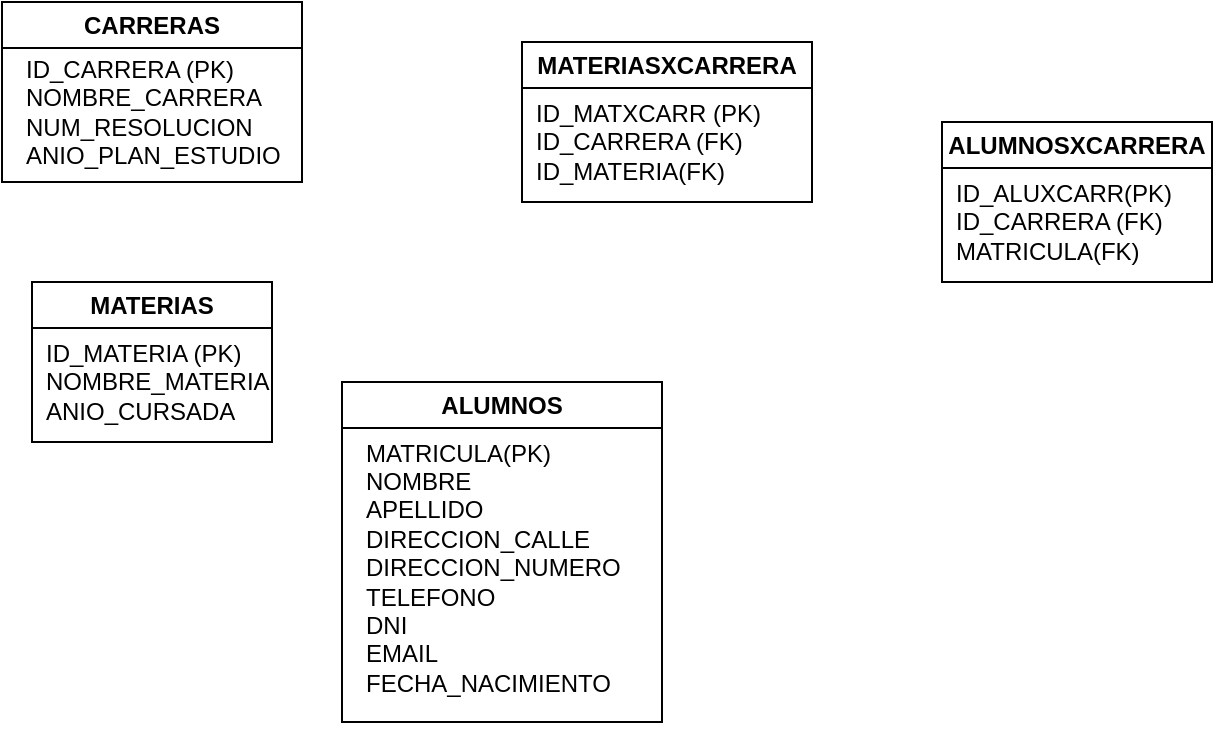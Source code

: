 <mxfile version="24.7.16">
  <diagram name="Página-1" id="NfPrVVcTNH_jaM6oXlir">
    <mxGraphModel dx="1599" dy="323" grid="1" gridSize="10" guides="1" tooltips="1" connect="1" arrows="1" fold="1" page="1" pageScale="1" pageWidth="827" pageHeight="1169" math="0" shadow="0">
      <root>
        <mxCell id="0" />
        <mxCell id="1" parent="0" />
        <mxCell id="BpbL2CLXbk11PD9w6e_h-2" value="CARRERAS" style="swimlane;whiteSpace=wrap;html=1;" vertex="1" parent="1">
          <mxGeometry x="-780" y="40" width="150" height="90" as="geometry" />
        </mxCell>
        <mxCell id="BpbL2CLXbk11PD9w6e_h-3" value="ID_CARRERA (PK)&lt;div&gt;NOMBRE_CARRERA&lt;/div&gt;&lt;div&gt;NUM_RESOLUCION&lt;/div&gt;&lt;div&gt;ANIO_PLAN_ESTUDIO&lt;/div&gt;" style="text;html=1;align=left;verticalAlign=middle;resizable=0;points=[];autosize=1;strokeColor=none;fillColor=none;" vertex="1" parent="BpbL2CLXbk11PD9w6e_h-2">
          <mxGeometry x="10" y="20" width="150" height="70" as="geometry" />
        </mxCell>
        <mxCell id="BpbL2CLXbk11PD9w6e_h-5" value="MATERIAS" style="swimlane;whiteSpace=wrap;html=1;" vertex="1" parent="1">
          <mxGeometry x="-765" y="180" width="120" height="80" as="geometry" />
        </mxCell>
        <mxCell id="BpbL2CLXbk11PD9w6e_h-6" value="ID_MATERIA (PK)&lt;div&gt;NOMBRE_MATERIA&lt;/div&gt;&lt;div&gt;ANIO_CURSADA&lt;/div&gt;" style="text;html=1;align=left;verticalAlign=middle;resizable=0;points=[];autosize=1;strokeColor=none;fillColor=none;" vertex="1" parent="BpbL2CLXbk11PD9w6e_h-5">
          <mxGeometry x="5" y="20" width="140" height="60" as="geometry" />
        </mxCell>
        <mxCell id="BpbL2CLXbk11PD9w6e_h-8" value="MATERIASXCARRERA" style="swimlane;whiteSpace=wrap;html=1;" vertex="1" parent="1">
          <mxGeometry x="-520" y="60" width="145" height="80" as="geometry" />
        </mxCell>
        <mxCell id="BpbL2CLXbk11PD9w6e_h-9" value="ID_MATXCARR (PK)&lt;div&gt;ID_CARRERA (FK)&lt;/div&gt;&lt;div&gt;ID_MATERIA(FK)&lt;/div&gt;" style="text;html=1;align=left;verticalAlign=middle;resizable=0;points=[];autosize=1;strokeColor=none;fillColor=none;" vertex="1" parent="BpbL2CLXbk11PD9w6e_h-8">
          <mxGeometry x="5" y="20" width="140" height="60" as="geometry" />
        </mxCell>
        <mxCell id="BpbL2CLXbk11PD9w6e_h-10" value="ALUMNOS" style="swimlane;whiteSpace=wrap;html=1;" vertex="1" parent="1">
          <mxGeometry x="-610" y="230" width="160" height="170" as="geometry" />
        </mxCell>
        <mxCell id="BpbL2CLXbk11PD9w6e_h-11" value="MATRICULA(PK)&lt;div&gt;NOMBRE&lt;/div&gt;&lt;div&gt;APELLIDO&lt;/div&gt;&lt;div&gt;DIRECCION_CALLE&lt;/div&gt;&lt;div&gt;DIRECCION_NUMERO&lt;/div&gt;&lt;div&gt;TELEFONO&lt;/div&gt;&lt;div&gt;DNI&lt;/div&gt;&lt;div&gt;EMAIL&lt;/div&gt;&lt;div&gt;FECHA_NACIMIENTO&lt;/div&gt;&lt;div&gt;&lt;br&gt;&lt;/div&gt;" style="text;html=1;align=left;verticalAlign=middle;resizable=0;points=[];autosize=1;strokeColor=none;fillColor=none;" vertex="1" parent="BpbL2CLXbk11PD9w6e_h-10">
          <mxGeometry x="10" y="20" width="150" height="160" as="geometry" />
        </mxCell>
        <mxCell id="BpbL2CLXbk11PD9w6e_h-13" value="ALUMNOSXCARRERA" style="swimlane;whiteSpace=wrap;html=1;startSize=23;" vertex="1" parent="1">
          <mxGeometry x="-310" y="100" width="135" height="80" as="geometry" />
        </mxCell>
        <mxCell id="BpbL2CLXbk11PD9w6e_h-14" value="ID_ALUXCARR(PK)&lt;div&gt;ID_CARRERA (FK)&lt;/div&gt;&lt;div&gt;MATRICULA(FK)&lt;/div&gt;" style="text;html=1;align=left;verticalAlign=middle;resizable=0;points=[];autosize=1;strokeColor=none;fillColor=none;" vertex="1" parent="BpbL2CLXbk11PD9w6e_h-13">
          <mxGeometry x="5" y="20" width="130" height="60" as="geometry" />
        </mxCell>
      </root>
    </mxGraphModel>
  </diagram>
</mxfile>
